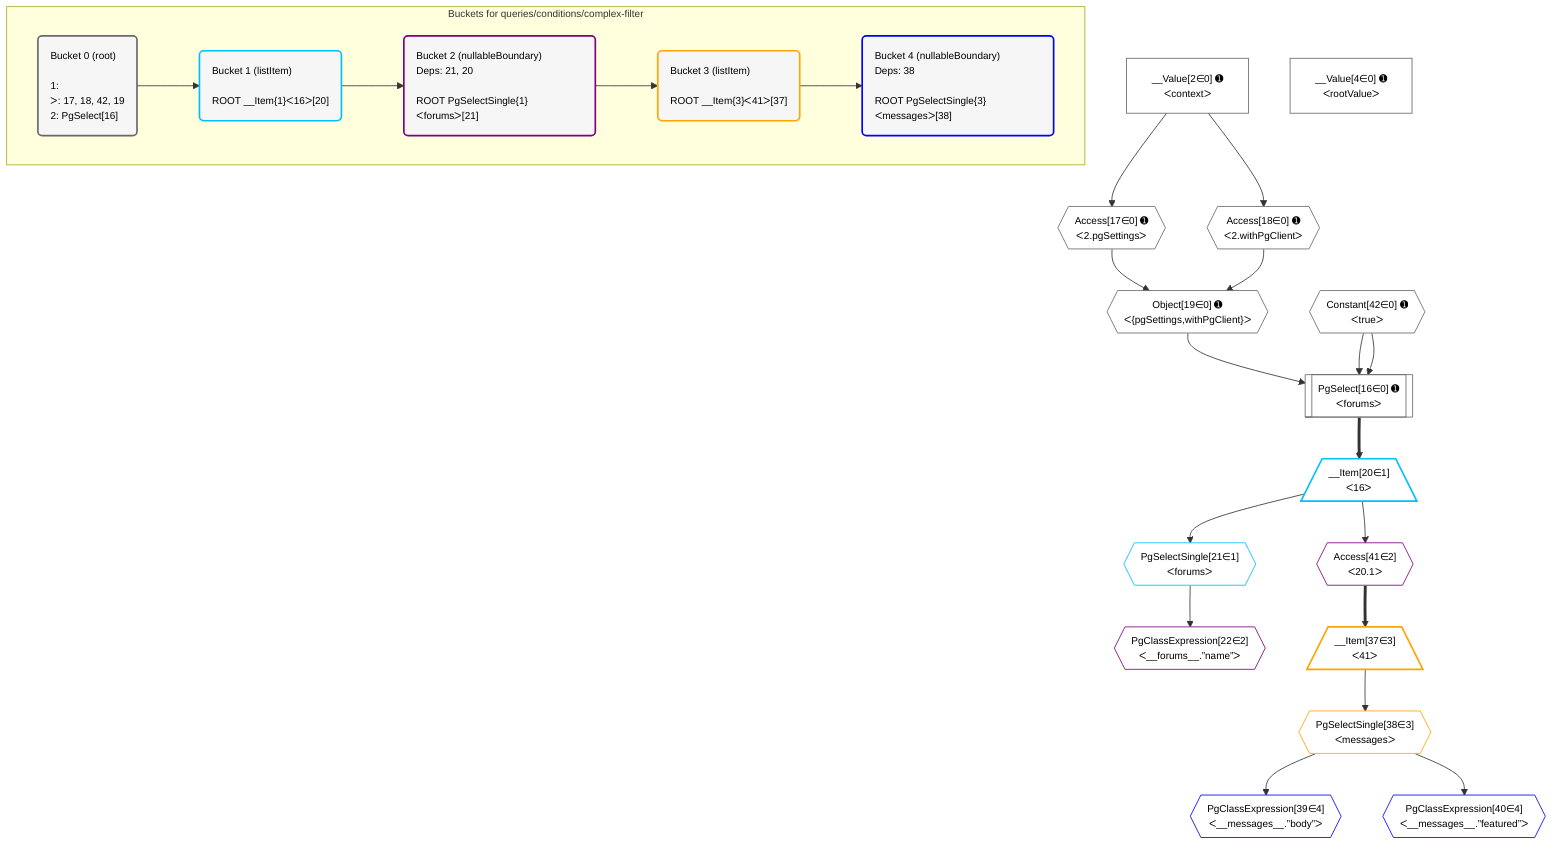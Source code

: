 %%{init: {'themeVariables': { 'fontSize': '12px'}}}%%
graph TD
    classDef path fill:#eee,stroke:#000,color:#000
    classDef plan fill:#fff,stroke-width:1px,color:#000
    classDef itemplan fill:#fff,stroke-width:2px,color:#000
    classDef unbatchedplan fill:#dff,stroke-width:1px,color:#000
    classDef sideeffectplan fill:#fcc,stroke-width:2px,color:#000
    classDef bucket fill:#f6f6f6,color:#000,stroke-width:2px,text-align:left


    %% plan dependencies
    PgSelect16[["PgSelect[16∈0] ➊<br />ᐸforumsᐳ"]]:::plan
    Object19{{"Object[19∈0] ➊<br />ᐸ{pgSettings,withPgClient}ᐳ"}}:::plan
    Constant42{{"Constant[42∈0] ➊<br />ᐸtrueᐳ"}}:::plan
    Object19 & Constant42 & Constant42 --> PgSelect16
    Access17{{"Access[17∈0] ➊<br />ᐸ2.pgSettingsᐳ"}}:::plan
    Access18{{"Access[18∈0] ➊<br />ᐸ2.withPgClientᐳ"}}:::plan
    Access17 & Access18 --> Object19
    __Value2["__Value[2∈0] ➊<br />ᐸcontextᐳ"]:::plan
    __Value2 --> Access17
    __Value2 --> Access18
    __Value4["__Value[4∈0] ➊<br />ᐸrootValueᐳ"]:::plan
    __Item20[/"__Item[20∈1]<br />ᐸ16ᐳ"\]:::itemplan
    PgSelect16 ==> __Item20
    PgSelectSingle21{{"PgSelectSingle[21∈1]<br />ᐸforumsᐳ"}}:::plan
    __Item20 --> PgSelectSingle21
    PgClassExpression22{{"PgClassExpression[22∈2]<br />ᐸ__forums__.”name”ᐳ"}}:::plan
    PgSelectSingle21 --> PgClassExpression22
    Access41{{"Access[41∈2]<br />ᐸ20.1ᐳ"}}:::plan
    __Item20 --> Access41
    __Item37[/"__Item[37∈3]<br />ᐸ41ᐳ"\]:::itemplan
    Access41 ==> __Item37
    PgSelectSingle38{{"PgSelectSingle[38∈3]<br />ᐸmessagesᐳ"}}:::plan
    __Item37 --> PgSelectSingle38
    PgClassExpression39{{"PgClassExpression[39∈4]<br />ᐸ__messages__.”body”ᐳ"}}:::plan
    PgSelectSingle38 --> PgClassExpression39
    PgClassExpression40{{"PgClassExpression[40∈4]<br />ᐸ__messages__.”featured”ᐳ"}}:::plan
    PgSelectSingle38 --> PgClassExpression40

    %% define steps

    subgraph "Buckets for queries/conditions/complex-filter"
    Bucket0("Bucket 0 (root)<br /><br />1: <br />ᐳ: 17, 18, 42, 19<br />2: PgSelect[16]"):::bucket
    classDef bucket0 stroke:#696969
    class Bucket0,__Value2,__Value4,PgSelect16,Access17,Access18,Object19,Constant42 bucket0
    Bucket1("Bucket 1 (listItem)<br /><br />ROOT __Item{1}ᐸ16ᐳ[20]"):::bucket
    classDef bucket1 stroke:#00bfff
    class Bucket1,__Item20,PgSelectSingle21 bucket1
    Bucket2("Bucket 2 (nullableBoundary)<br />Deps: 21, 20<br /><br />ROOT PgSelectSingle{1}ᐸforumsᐳ[21]"):::bucket
    classDef bucket2 stroke:#7f007f
    class Bucket2,PgClassExpression22,Access41 bucket2
    Bucket3("Bucket 3 (listItem)<br /><br />ROOT __Item{3}ᐸ41ᐳ[37]"):::bucket
    classDef bucket3 stroke:#ffa500
    class Bucket3,__Item37,PgSelectSingle38 bucket3
    Bucket4("Bucket 4 (nullableBoundary)<br />Deps: 38<br /><br />ROOT PgSelectSingle{3}ᐸmessagesᐳ[38]"):::bucket
    classDef bucket4 stroke:#0000ff
    class Bucket4,PgClassExpression39,PgClassExpression40 bucket4
    Bucket0 --> Bucket1
    Bucket1 --> Bucket2
    Bucket2 --> Bucket3
    Bucket3 --> Bucket4
    end